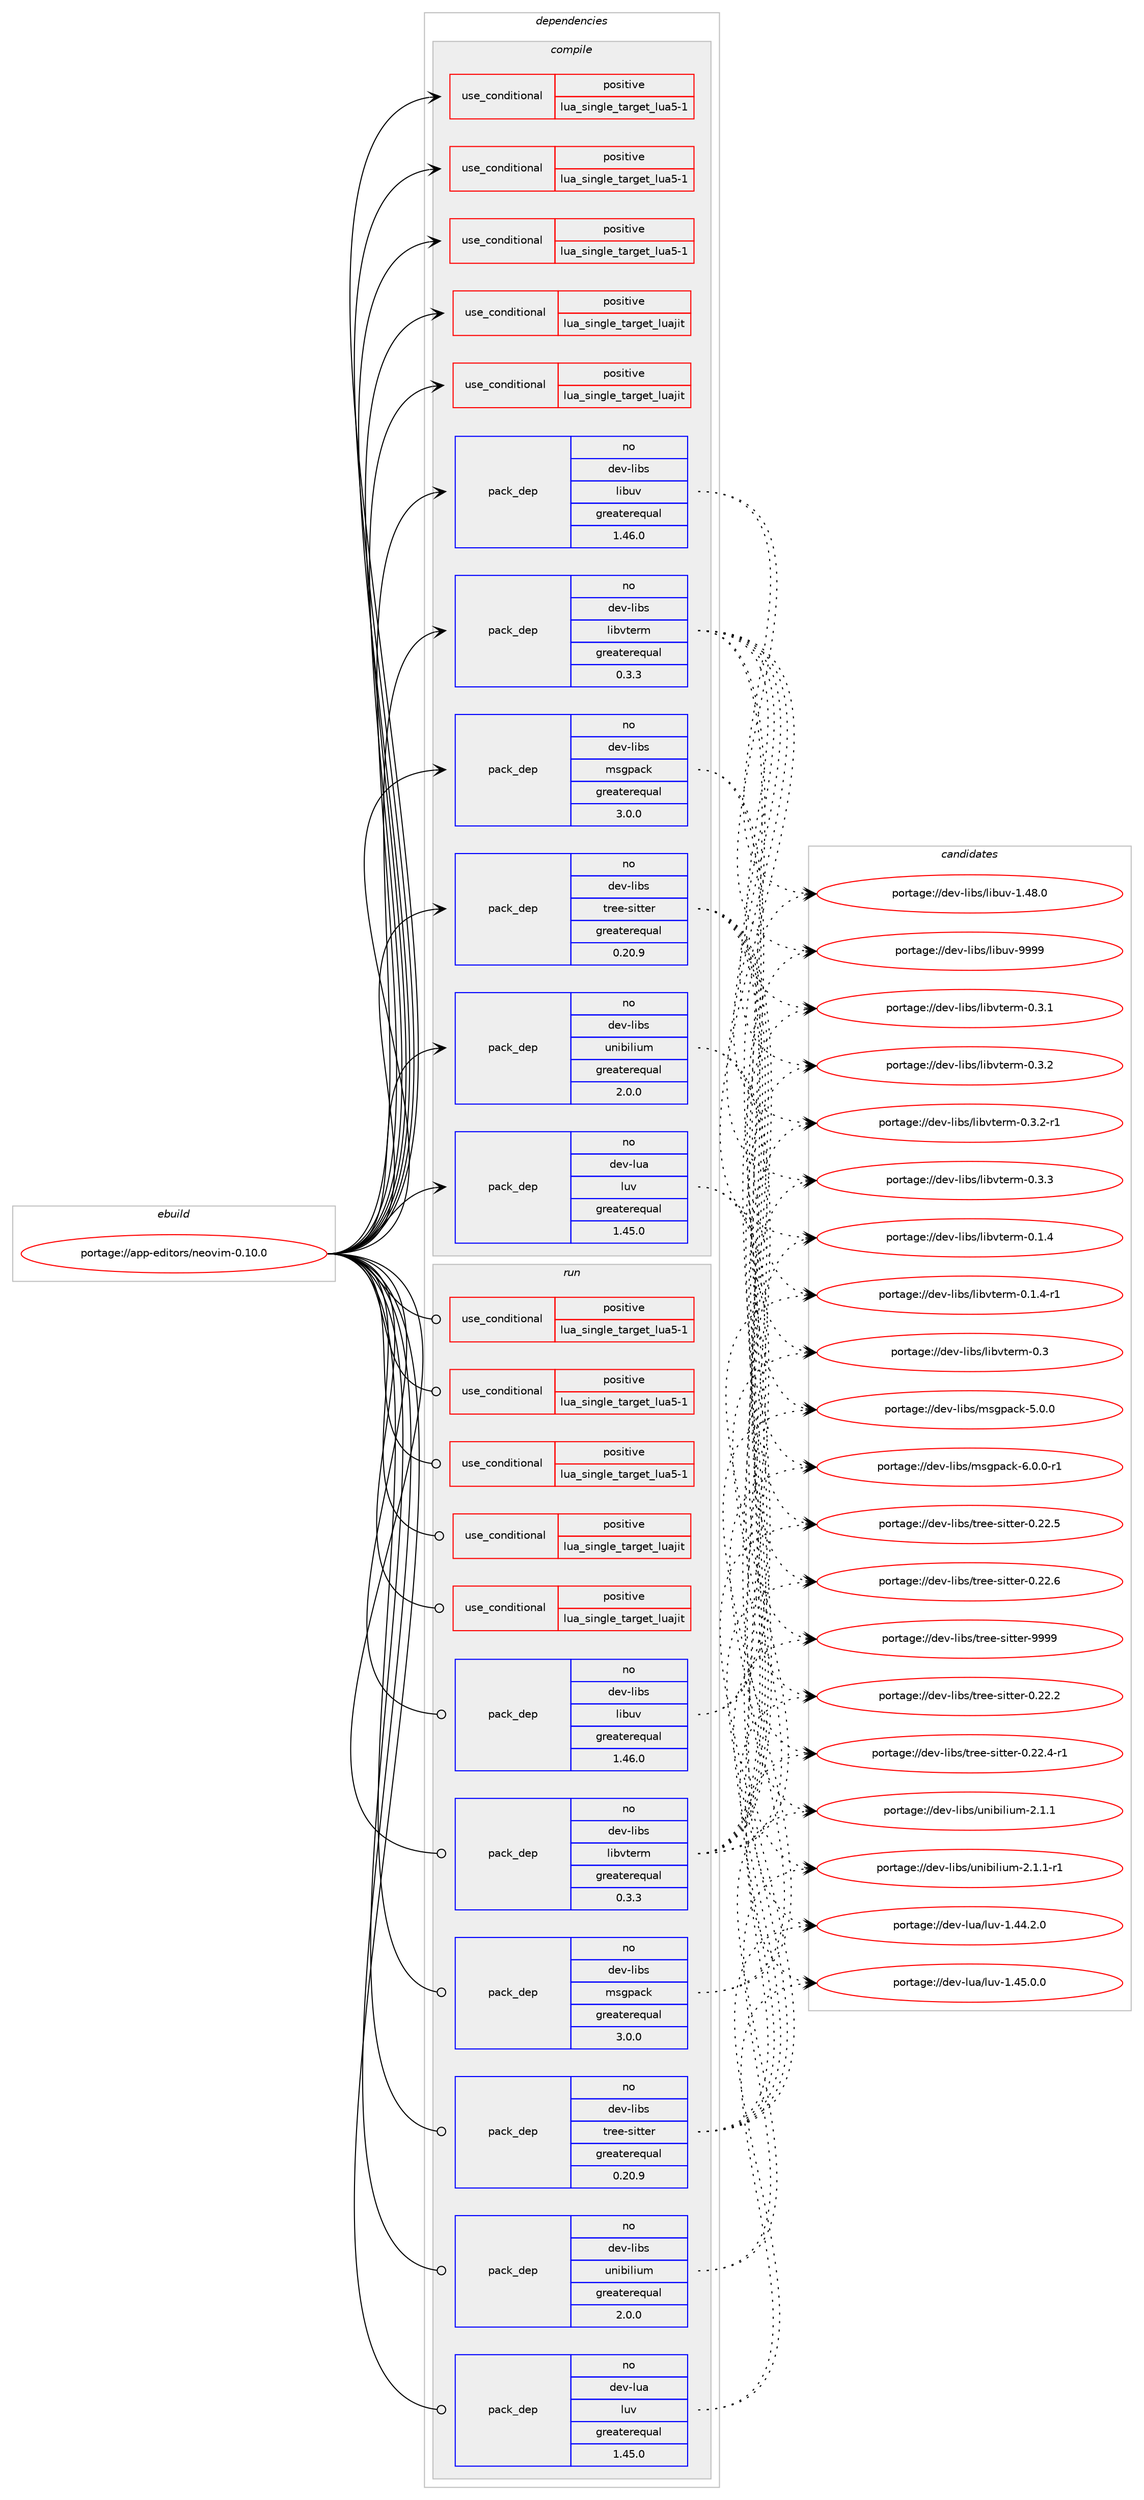 digraph prolog {

# *************
# Graph options
# *************

newrank=true;
concentrate=true;
compound=true;
graph [rankdir=LR,fontname=Helvetica,fontsize=10,ranksep=1.5];#, ranksep=2.5, nodesep=0.2];
edge  [arrowhead=vee];
node  [fontname=Helvetica,fontsize=10];

# **********
# The ebuild
# **********

subgraph cluster_leftcol {
color=gray;
rank=same;
label=<<i>ebuild</i>>;
id [label="portage://app-editors/neovim-0.10.0", color=red, width=4, href="../app-editors/neovim-0.10.0.svg"];
}

# ****************
# The dependencies
# ****************

subgraph cluster_midcol {
color=gray;
label=<<i>dependencies</i>>;
subgraph cluster_compile {
fillcolor="#eeeeee";
style=filled;
label=<<i>compile</i>>;
subgraph cond5332 {
dependency8368 [label=<<TABLE BORDER="0" CELLBORDER="1" CELLSPACING="0" CELLPADDING="4"><TR><TD ROWSPAN="3" CELLPADDING="10">use_conditional</TD></TR><TR><TD>positive</TD></TR><TR><TD>lua_single_target_lua5-1</TD></TR></TABLE>>, shape=none, color=red];
# *** BEGIN UNKNOWN DEPENDENCY TYPE (TODO) ***
# dependency8368 -> package_dependency(portage://app-editors/neovim-0.10.0,install,no,dev-lang,lua,none,[,,],[slot(5.1)],[])
# *** END UNKNOWN DEPENDENCY TYPE (TODO) ***

}
id:e -> dependency8368:w [weight=20,style="solid",arrowhead="vee"];
subgraph cond5333 {
dependency8369 [label=<<TABLE BORDER="0" CELLBORDER="1" CELLSPACING="0" CELLPADDING="4"><TR><TD ROWSPAN="3" CELLPADDING="10">use_conditional</TD></TR><TR><TD>positive</TD></TR><TR><TD>lua_single_target_lua5-1</TD></TR></TABLE>>, shape=none, color=red];
# *** BEGIN UNKNOWN DEPENDENCY TYPE (TODO) ***
# dependency8369 -> package_dependency(portage://app-editors/neovim-0.10.0,install,no,dev-lua,LuaBitOp,none,[,,],[],[use(enable(lua_targets_lua5-1),negative)])
# *** END UNKNOWN DEPENDENCY TYPE (TODO) ***

}
id:e -> dependency8369:w [weight=20,style="solid",arrowhead="vee"];
subgraph cond5334 {
dependency8370 [label=<<TABLE BORDER="0" CELLBORDER="1" CELLSPACING="0" CELLPADDING="4"><TR><TD ROWSPAN="3" CELLPADDING="10">use_conditional</TD></TR><TR><TD>positive</TD></TR><TR><TD>lua_single_target_lua5-1</TD></TR></TABLE>>, shape=none, color=red];
# *** BEGIN UNKNOWN DEPENDENCY TYPE (TODO) ***
# dependency8370 -> package_dependency(portage://app-editors/neovim-0.10.0,install,no,dev-lua,lpeg,none,[,,],[],[use(enable(lua_targets_lua5-1),negative)])
# *** END UNKNOWN DEPENDENCY TYPE (TODO) ***

# *** BEGIN UNKNOWN DEPENDENCY TYPE (TODO) ***
# dependency8370 -> package_dependency(portage://app-editors/neovim-0.10.0,install,no,dev-lua,mpack,none,[,,],[],[use(enable(lua_targets_lua5-1),negative)])
# *** END UNKNOWN DEPENDENCY TYPE (TODO) ***

}
id:e -> dependency8370:w [weight=20,style="solid",arrowhead="vee"];
subgraph cond5335 {
dependency8371 [label=<<TABLE BORDER="0" CELLBORDER="1" CELLSPACING="0" CELLPADDING="4"><TR><TD ROWSPAN="3" CELLPADDING="10">use_conditional</TD></TR><TR><TD>positive</TD></TR><TR><TD>lua_single_target_luajit</TD></TR></TABLE>>, shape=none, color=red];
# *** BEGIN UNKNOWN DEPENDENCY TYPE (TODO) ***
# dependency8371 -> package_dependency(portage://app-editors/neovim-0.10.0,install,no,dev-lang,luajit,none,[,,],any_same_slot,[])
# *** END UNKNOWN DEPENDENCY TYPE (TODO) ***

}
id:e -> dependency8371:w [weight=20,style="solid",arrowhead="vee"];
subgraph cond5336 {
dependency8372 [label=<<TABLE BORDER="0" CELLBORDER="1" CELLSPACING="0" CELLPADDING="4"><TR><TD ROWSPAN="3" CELLPADDING="10">use_conditional</TD></TR><TR><TD>positive</TD></TR><TR><TD>lua_single_target_luajit</TD></TR></TABLE>>, shape=none, color=red];
# *** BEGIN UNKNOWN DEPENDENCY TYPE (TODO) ***
# dependency8372 -> package_dependency(portage://app-editors/neovim-0.10.0,install,no,dev-lua,lpeg,none,[,,],[],[use(enable(lua_targets_luajit),negative)])
# *** END UNKNOWN DEPENDENCY TYPE (TODO) ***

# *** BEGIN UNKNOWN DEPENDENCY TYPE (TODO) ***
# dependency8372 -> package_dependency(portage://app-editors/neovim-0.10.0,install,no,dev-lua,mpack,none,[,,],[],[use(enable(lua_targets_luajit),negative)])
# *** END UNKNOWN DEPENDENCY TYPE (TODO) ***

}
id:e -> dependency8372:w [weight=20,style="solid",arrowhead="vee"];
subgraph pack2912 {
dependency8373 [label=<<TABLE BORDER="0" CELLBORDER="1" CELLSPACING="0" CELLPADDING="4" WIDTH="220"><TR><TD ROWSPAN="6" CELLPADDING="30">pack_dep</TD></TR><TR><TD WIDTH="110">no</TD></TR><TR><TD>dev-libs</TD></TR><TR><TD>libuv</TD></TR><TR><TD>greaterequal</TD></TR><TR><TD>1.46.0</TD></TR></TABLE>>, shape=none, color=blue];
}
id:e -> dependency8373:w [weight=20,style="solid",arrowhead="vee"];
subgraph pack2913 {
dependency8374 [label=<<TABLE BORDER="0" CELLBORDER="1" CELLSPACING="0" CELLPADDING="4" WIDTH="220"><TR><TD ROWSPAN="6" CELLPADDING="30">pack_dep</TD></TR><TR><TD WIDTH="110">no</TD></TR><TR><TD>dev-libs</TD></TR><TR><TD>libvterm</TD></TR><TR><TD>greaterequal</TD></TR><TR><TD>0.3.3</TD></TR></TABLE>>, shape=none, color=blue];
}
id:e -> dependency8374:w [weight=20,style="solid",arrowhead="vee"];
subgraph pack2914 {
dependency8375 [label=<<TABLE BORDER="0" CELLBORDER="1" CELLSPACING="0" CELLPADDING="4" WIDTH="220"><TR><TD ROWSPAN="6" CELLPADDING="30">pack_dep</TD></TR><TR><TD WIDTH="110">no</TD></TR><TR><TD>dev-libs</TD></TR><TR><TD>msgpack</TD></TR><TR><TD>greaterequal</TD></TR><TR><TD>3.0.0</TD></TR></TABLE>>, shape=none, color=blue];
}
id:e -> dependency8375:w [weight=20,style="solid",arrowhead="vee"];
subgraph pack2915 {
dependency8376 [label=<<TABLE BORDER="0" CELLBORDER="1" CELLSPACING="0" CELLPADDING="4" WIDTH="220"><TR><TD ROWSPAN="6" CELLPADDING="30">pack_dep</TD></TR><TR><TD WIDTH="110">no</TD></TR><TR><TD>dev-libs</TD></TR><TR><TD>tree-sitter</TD></TR><TR><TD>greaterequal</TD></TR><TR><TD>0.20.9</TD></TR></TABLE>>, shape=none, color=blue];
}
id:e -> dependency8376:w [weight=20,style="solid",arrowhead="vee"];
subgraph pack2916 {
dependency8377 [label=<<TABLE BORDER="0" CELLBORDER="1" CELLSPACING="0" CELLPADDING="4" WIDTH="220"><TR><TD ROWSPAN="6" CELLPADDING="30">pack_dep</TD></TR><TR><TD WIDTH="110">no</TD></TR><TR><TD>dev-libs</TD></TR><TR><TD>unibilium</TD></TR><TR><TD>greaterequal</TD></TR><TR><TD>2.0.0</TD></TR></TABLE>>, shape=none, color=blue];
}
id:e -> dependency8377:w [weight=20,style="solid",arrowhead="vee"];
subgraph pack2917 {
dependency8378 [label=<<TABLE BORDER="0" CELLBORDER="1" CELLSPACING="0" CELLPADDING="4" WIDTH="220"><TR><TD ROWSPAN="6" CELLPADDING="30">pack_dep</TD></TR><TR><TD WIDTH="110">no</TD></TR><TR><TD>dev-lua</TD></TR><TR><TD>luv</TD></TR><TR><TD>greaterequal</TD></TR><TR><TD>1.45.0</TD></TR></TABLE>>, shape=none, color=blue];
}
id:e -> dependency8378:w [weight=20,style="solid",arrowhead="vee"];
}
subgraph cluster_compileandrun {
fillcolor="#eeeeee";
style=filled;
label=<<i>compile and run</i>>;
}
subgraph cluster_run {
fillcolor="#eeeeee";
style=filled;
label=<<i>run</i>>;
subgraph cond5337 {
dependency8379 [label=<<TABLE BORDER="0" CELLBORDER="1" CELLSPACING="0" CELLPADDING="4"><TR><TD ROWSPAN="3" CELLPADDING="10">use_conditional</TD></TR><TR><TD>positive</TD></TR><TR><TD>lua_single_target_lua5-1</TD></TR></TABLE>>, shape=none, color=red];
# *** BEGIN UNKNOWN DEPENDENCY TYPE (TODO) ***
# dependency8379 -> package_dependency(portage://app-editors/neovim-0.10.0,run,no,dev-lang,lua,none,[,,],[slot(5.1)],[])
# *** END UNKNOWN DEPENDENCY TYPE (TODO) ***

}
id:e -> dependency8379:w [weight=20,style="solid",arrowhead="odot"];
subgraph cond5338 {
dependency8380 [label=<<TABLE BORDER="0" CELLBORDER="1" CELLSPACING="0" CELLPADDING="4"><TR><TD ROWSPAN="3" CELLPADDING="10">use_conditional</TD></TR><TR><TD>positive</TD></TR><TR><TD>lua_single_target_lua5-1</TD></TR></TABLE>>, shape=none, color=red];
# *** BEGIN UNKNOWN DEPENDENCY TYPE (TODO) ***
# dependency8380 -> package_dependency(portage://app-editors/neovim-0.10.0,run,no,dev-lua,LuaBitOp,none,[,,],[],[use(enable(lua_targets_lua5-1),negative)])
# *** END UNKNOWN DEPENDENCY TYPE (TODO) ***

}
id:e -> dependency8380:w [weight=20,style="solid",arrowhead="odot"];
subgraph cond5339 {
dependency8381 [label=<<TABLE BORDER="0" CELLBORDER="1" CELLSPACING="0" CELLPADDING="4"><TR><TD ROWSPAN="3" CELLPADDING="10">use_conditional</TD></TR><TR><TD>positive</TD></TR><TR><TD>lua_single_target_lua5-1</TD></TR></TABLE>>, shape=none, color=red];
# *** BEGIN UNKNOWN DEPENDENCY TYPE (TODO) ***
# dependency8381 -> package_dependency(portage://app-editors/neovim-0.10.0,run,no,dev-lua,lpeg,none,[,,],[],[use(enable(lua_targets_lua5-1),negative)])
# *** END UNKNOWN DEPENDENCY TYPE (TODO) ***

# *** BEGIN UNKNOWN DEPENDENCY TYPE (TODO) ***
# dependency8381 -> package_dependency(portage://app-editors/neovim-0.10.0,run,no,dev-lua,mpack,none,[,,],[],[use(enable(lua_targets_lua5-1),negative)])
# *** END UNKNOWN DEPENDENCY TYPE (TODO) ***

}
id:e -> dependency8381:w [weight=20,style="solid",arrowhead="odot"];
subgraph cond5340 {
dependency8382 [label=<<TABLE BORDER="0" CELLBORDER="1" CELLSPACING="0" CELLPADDING="4"><TR><TD ROWSPAN="3" CELLPADDING="10">use_conditional</TD></TR><TR><TD>positive</TD></TR><TR><TD>lua_single_target_luajit</TD></TR></TABLE>>, shape=none, color=red];
# *** BEGIN UNKNOWN DEPENDENCY TYPE (TODO) ***
# dependency8382 -> package_dependency(portage://app-editors/neovim-0.10.0,run,no,dev-lang,luajit,none,[,,],any_same_slot,[])
# *** END UNKNOWN DEPENDENCY TYPE (TODO) ***

}
id:e -> dependency8382:w [weight=20,style="solid",arrowhead="odot"];
subgraph cond5341 {
dependency8383 [label=<<TABLE BORDER="0" CELLBORDER="1" CELLSPACING="0" CELLPADDING="4"><TR><TD ROWSPAN="3" CELLPADDING="10">use_conditional</TD></TR><TR><TD>positive</TD></TR><TR><TD>lua_single_target_luajit</TD></TR></TABLE>>, shape=none, color=red];
# *** BEGIN UNKNOWN DEPENDENCY TYPE (TODO) ***
# dependency8383 -> package_dependency(portage://app-editors/neovim-0.10.0,run,no,dev-lua,lpeg,none,[,,],[],[use(enable(lua_targets_luajit),negative)])
# *** END UNKNOWN DEPENDENCY TYPE (TODO) ***

# *** BEGIN UNKNOWN DEPENDENCY TYPE (TODO) ***
# dependency8383 -> package_dependency(portage://app-editors/neovim-0.10.0,run,no,dev-lua,mpack,none,[,,],[],[use(enable(lua_targets_luajit),negative)])
# *** END UNKNOWN DEPENDENCY TYPE (TODO) ***

}
id:e -> dependency8383:w [weight=20,style="solid",arrowhead="odot"];
# *** BEGIN UNKNOWN DEPENDENCY TYPE (TODO) ***
# id -> package_dependency(portage://app-editors/neovim-0.10.0,run,no,app-eselect,eselect-vi,none,[,,],[],[])
# *** END UNKNOWN DEPENDENCY TYPE (TODO) ***

subgraph pack2918 {
dependency8384 [label=<<TABLE BORDER="0" CELLBORDER="1" CELLSPACING="0" CELLPADDING="4" WIDTH="220"><TR><TD ROWSPAN="6" CELLPADDING="30">pack_dep</TD></TR><TR><TD WIDTH="110">no</TD></TR><TR><TD>dev-libs</TD></TR><TR><TD>libuv</TD></TR><TR><TD>greaterequal</TD></TR><TR><TD>1.46.0</TD></TR></TABLE>>, shape=none, color=blue];
}
id:e -> dependency8384:w [weight=20,style="solid",arrowhead="odot"];
subgraph pack2919 {
dependency8385 [label=<<TABLE BORDER="0" CELLBORDER="1" CELLSPACING="0" CELLPADDING="4" WIDTH="220"><TR><TD ROWSPAN="6" CELLPADDING="30">pack_dep</TD></TR><TR><TD WIDTH="110">no</TD></TR><TR><TD>dev-libs</TD></TR><TR><TD>libvterm</TD></TR><TR><TD>greaterequal</TD></TR><TR><TD>0.3.3</TD></TR></TABLE>>, shape=none, color=blue];
}
id:e -> dependency8385:w [weight=20,style="solid",arrowhead="odot"];
subgraph pack2920 {
dependency8386 [label=<<TABLE BORDER="0" CELLBORDER="1" CELLSPACING="0" CELLPADDING="4" WIDTH="220"><TR><TD ROWSPAN="6" CELLPADDING="30">pack_dep</TD></TR><TR><TD WIDTH="110">no</TD></TR><TR><TD>dev-libs</TD></TR><TR><TD>msgpack</TD></TR><TR><TD>greaterequal</TD></TR><TR><TD>3.0.0</TD></TR></TABLE>>, shape=none, color=blue];
}
id:e -> dependency8386:w [weight=20,style="solid",arrowhead="odot"];
subgraph pack2921 {
dependency8387 [label=<<TABLE BORDER="0" CELLBORDER="1" CELLSPACING="0" CELLPADDING="4" WIDTH="220"><TR><TD ROWSPAN="6" CELLPADDING="30">pack_dep</TD></TR><TR><TD WIDTH="110">no</TD></TR><TR><TD>dev-libs</TD></TR><TR><TD>tree-sitter</TD></TR><TR><TD>greaterequal</TD></TR><TR><TD>0.20.9</TD></TR></TABLE>>, shape=none, color=blue];
}
id:e -> dependency8387:w [weight=20,style="solid",arrowhead="odot"];
subgraph pack2922 {
dependency8388 [label=<<TABLE BORDER="0" CELLBORDER="1" CELLSPACING="0" CELLPADDING="4" WIDTH="220"><TR><TD ROWSPAN="6" CELLPADDING="30">pack_dep</TD></TR><TR><TD WIDTH="110">no</TD></TR><TR><TD>dev-libs</TD></TR><TR><TD>unibilium</TD></TR><TR><TD>greaterequal</TD></TR><TR><TD>2.0.0</TD></TR></TABLE>>, shape=none, color=blue];
}
id:e -> dependency8388:w [weight=20,style="solid",arrowhead="odot"];
subgraph pack2923 {
dependency8389 [label=<<TABLE BORDER="0" CELLBORDER="1" CELLSPACING="0" CELLPADDING="4" WIDTH="220"><TR><TD ROWSPAN="6" CELLPADDING="30">pack_dep</TD></TR><TR><TD WIDTH="110">no</TD></TR><TR><TD>dev-lua</TD></TR><TR><TD>luv</TD></TR><TR><TD>greaterequal</TD></TR><TR><TD>1.45.0</TD></TR></TABLE>>, shape=none, color=blue];
}
id:e -> dependency8389:w [weight=20,style="solid",arrowhead="odot"];
}
}

# **************
# The candidates
# **************

subgraph cluster_choices {
rank=same;
color=gray;
label=<<i>candidates</i>>;

subgraph choice2912 {
color=black;
nodesep=1;
choice1001011184510810598115471081059811711845494652564648 [label="portage://dev-libs/libuv-1.48.0", color=red, width=4,href="../dev-libs/libuv-1.48.0.svg"];
choice100101118451081059811547108105981171184557575757 [label="portage://dev-libs/libuv-9999", color=red, width=4,href="../dev-libs/libuv-9999.svg"];
dependency8373:e -> choice1001011184510810598115471081059811711845494652564648:w [style=dotted,weight="100"];
dependency8373:e -> choice100101118451081059811547108105981171184557575757:w [style=dotted,weight="100"];
}
subgraph choice2913 {
color=black;
nodesep=1;
choice10010111845108105981154710810598118116101114109454846494652 [label="portage://dev-libs/libvterm-0.1.4", color=red, width=4,href="../dev-libs/libvterm-0.1.4.svg"];
choice100101118451081059811547108105981181161011141094548464946524511449 [label="portage://dev-libs/libvterm-0.1.4-r1", color=red, width=4,href="../dev-libs/libvterm-0.1.4-r1.svg"];
choice1001011184510810598115471081059811811610111410945484651 [label="portage://dev-libs/libvterm-0.3", color=red, width=4,href="../dev-libs/libvterm-0.3.svg"];
choice10010111845108105981154710810598118116101114109454846514649 [label="portage://dev-libs/libvterm-0.3.1", color=red, width=4,href="../dev-libs/libvterm-0.3.1.svg"];
choice10010111845108105981154710810598118116101114109454846514650 [label="portage://dev-libs/libvterm-0.3.2", color=red, width=4,href="../dev-libs/libvterm-0.3.2.svg"];
choice100101118451081059811547108105981181161011141094548465146504511449 [label="portage://dev-libs/libvterm-0.3.2-r1", color=red, width=4,href="../dev-libs/libvterm-0.3.2-r1.svg"];
choice10010111845108105981154710810598118116101114109454846514651 [label="portage://dev-libs/libvterm-0.3.3", color=red, width=4,href="../dev-libs/libvterm-0.3.3.svg"];
dependency8374:e -> choice10010111845108105981154710810598118116101114109454846494652:w [style=dotted,weight="100"];
dependency8374:e -> choice100101118451081059811547108105981181161011141094548464946524511449:w [style=dotted,weight="100"];
dependency8374:e -> choice1001011184510810598115471081059811811610111410945484651:w [style=dotted,weight="100"];
dependency8374:e -> choice10010111845108105981154710810598118116101114109454846514649:w [style=dotted,weight="100"];
dependency8374:e -> choice10010111845108105981154710810598118116101114109454846514650:w [style=dotted,weight="100"];
dependency8374:e -> choice100101118451081059811547108105981181161011141094548465146504511449:w [style=dotted,weight="100"];
dependency8374:e -> choice10010111845108105981154710810598118116101114109454846514651:w [style=dotted,weight="100"];
}
subgraph choice2914 {
color=black;
nodesep=1;
choice1001011184510810598115471091151031129799107455346484648 [label="portage://dev-libs/msgpack-5.0.0", color=red, width=4,href="../dev-libs/msgpack-5.0.0.svg"];
choice10010111845108105981154710911510311297991074554464846484511449 [label="portage://dev-libs/msgpack-6.0.0-r1", color=red, width=4,href="../dev-libs/msgpack-6.0.0-r1.svg"];
dependency8375:e -> choice1001011184510810598115471091151031129799107455346484648:w [style=dotted,weight="100"];
dependency8375:e -> choice10010111845108105981154710911510311297991074554464846484511449:w [style=dotted,weight="100"];
}
subgraph choice2915 {
color=black;
nodesep=1;
choice1001011184510810598115471161141011014511510511611610111445484650504650 [label="portage://dev-libs/tree-sitter-0.22.2", color=red, width=4,href="../dev-libs/tree-sitter-0.22.2.svg"];
choice10010111845108105981154711611410110145115105116116101114454846505046524511449 [label="portage://dev-libs/tree-sitter-0.22.4-r1", color=red, width=4,href="../dev-libs/tree-sitter-0.22.4-r1.svg"];
choice1001011184510810598115471161141011014511510511611610111445484650504653 [label="portage://dev-libs/tree-sitter-0.22.5", color=red, width=4,href="../dev-libs/tree-sitter-0.22.5.svg"];
choice1001011184510810598115471161141011014511510511611610111445484650504654 [label="portage://dev-libs/tree-sitter-0.22.6", color=red, width=4,href="../dev-libs/tree-sitter-0.22.6.svg"];
choice100101118451081059811547116114101101451151051161161011144557575757 [label="portage://dev-libs/tree-sitter-9999", color=red, width=4,href="../dev-libs/tree-sitter-9999.svg"];
dependency8376:e -> choice1001011184510810598115471161141011014511510511611610111445484650504650:w [style=dotted,weight="100"];
dependency8376:e -> choice10010111845108105981154711611410110145115105116116101114454846505046524511449:w [style=dotted,weight="100"];
dependency8376:e -> choice1001011184510810598115471161141011014511510511611610111445484650504653:w [style=dotted,weight="100"];
dependency8376:e -> choice1001011184510810598115471161141011014511510511611610111445484650504654:w [style=dotted,weight="100"];
dependency8376:e -> choice100101118451081059811547116114101101451151051161161011144557575757:w [style=dotted,weight="100"];
}
subgraph choice2916 {
color=black;
nodesep=1;
choice10010111845108105981154711711010598105108105117109455046494649 [label="portage://dev-libs/unibilium-2.1.1", color=red, width=4,href="../dev-libs/unibilium-2.1.1.svg"];
choice100101118451081059811547117110105981051081051171094550464946494511449 [label="portage://dev-libs/unibilium-2.1.1-r1", color=red, width=4,href="../dev-libs/unibilium-2.1.1-r1.svg"];
dependency8377:e -> choice10010111845108105981154711711010598105108105117109455046494649:w [style=dotted,weight="100"];
dependency8377:e -> choice100101118451081059811547117110105981051081051171094550464946494511449:w [style=dotted,weight="100"];
}
subgraph choice2917 {
color=black;
nodesep=1;
choice100101118451081179747108117118454946525246504648 [label="portage://dev-lua/luv-1.44.2.0", color=red, width=4,href="../dev-lua/luv-1.44.2.0.svg"];
choice100101118451081179747108117118454946525346484648 [label="portage://dev-lua/luv-1.45.0.0", color=red, width=4,href="../dev-lua/luv-1.45.0.0.svg"];
dependency8378:e -> choice100101118451081179747108117118454946525246504648:w [style=dotted,weight="100"];
dependency8378:e -> choice100101118451081179747108117118454946525346484648:w [style=dotted,weight="100"];
}
subgraph choice2918 {
color=black;
nodesep=1;
choice1001011184510810598115471081059811711845494652564648 [label="portage://dev-libs/libuv-1.48.0", color=red, width=4,href="../dev-libs/libuv-1.48.0.svg"];
choice100101118451081059811547108105981171184557575757 [label="portage://dev-libs/libuv-9999", color=red, width=4,href="../dev-libs/libuv-9999.svg"];
dependency8384:e -> choice1001011184510810598115471081059811711845494652564648:w [style=dotted,weight="100"];
dependency8384:e -> choice100101118451081059811547108105981171184557575757:w [style=dotted,weight="100"];
}
subgraph choice2919 {
color=black;
nodesep=1;
choice10010111845108105981154710810598118116101114109454846494652 [label="portage://dev-libs/libvterm-0.1.4", color=red, width=4,href="../dev-libs/libvterm-0.1.4.svg"];
choice100101118451081059811547108105981181161011141094548464946524511449 [label="portage://dev-libs/libvterm-0.1.4-r1", color=red, width=4,href="../dev-libs/libvterm-0.1.4-r1.svg"];
choice1001011184510810598115471081059811811610111410945484651 [label="portage://dev-libs/libvterm-0.3", color=red, width=4,href="../dev-libs/libvterm-0.3.svg"];
choice10010111845108105981154710810598118116101114109454846514649 [label="portage://dev-libs/libvterm-0.3.1", color=red, width=4,href="../dev-libs/libvterm-0.3.1.svg"];
choice10010111845108105981154710810598118116101114109454846514650 [label="portage://dev-libs/libvterm-0.3.2", color=red, width=4,href="../dev-libs/libvterm-0.3.2.svg"];
choice100101118451081059811547108105981181161011141094548465146504511449 [label="portage://dev-libs/libvterm-0.3.2-r1", color=red, width=4,href="../dev-libs/libvterm-0.3.2-r1.svg"];
choice10010111845108105981154710810598118116101114109454846514651 [label="portage://dev-libs/libvterm-0.3.3", color=red, width=4,href="../dev-libs/libvterm-0.3.3.svg"];
dependency8385:e -> choice10010111845108105981154710810598118116101114109454846494652:w [style=dotted,weight="100"];
dependency8385:e -> choice100101118451081059811547108105981181161011141094548464946524511449:w [style=dotted,weight="100"];
dependency8385:e -> choice1001011184510810598115471081059811811610111410945484651:w [style=dotted,weight="100"];
dependency8385:e -> choice10010111845108105981154710810598118116101114109454846514649:w [style=dotted,weight="100"];
dependency8385:e -> choice10010111845108105981154710810598118116101114109454846514650:w [style=dotted,weight="100"];
dependency8385:e -> choice100101118451081059811547108105981181161011141094548465146504511449:w [style=dotted,weight="100"];
dependency8385:e -> choice10010111845108105981154710810598118116101114109454846514651:w [style=dotted,weight="100"];
}
subgraph choice2920 {
color=black;
nodesep=1;
choice1001011184510810598115471091151031129799107455346484648 [label="portage://dev-libs/msgpack-5.0.0", color=red, width=4,href="../dev-libs/msgpack-5.0.0.svg"];
choice10010111845108105981154710911510311297991074554464846484511449 [label="portage://dev-libs/msgpack-6.0.0-r1", color=red, width=4,href="../dev-libs/msgpack-6.0.0-r1.svg"];
dependency8386:e -> choice1001011184510810598115471091151031129799107455346484648:w [style=dotted,weight="100"];
dependency8386:e -> choice10010111845108105981154710911510311297991074554464846484511449:w [style=dotted,weight="100"];
}
subgraph choice2921 {
color=black;
nodesep=1;
choice1001011184510810598115471161141011014511510511611610111445484650504650 [label="portage://dev-libs/tree-sitter-0.22.2", color=red, width=4,href="../dev-libs/tree-sitter-0.22.2.svg"];
choice10010111845108105981154711611410110145115105116116101114454846505046524511449 [label="portage://dev-libs/tree-sitter-0.22.4-r1", color=red, width=4,href="../dev-libs/tree-sitter-0.22.4-r1.svg"];
choice1001011184510810598115471161141011014511510511611610111445484650504653 [label="portage://dev-libs/tree-sitter-0.22.5", color=red, width=4,href="../dev-libs/tree-sitter-0.22.5.svg"];
choice1001011184510810598115471161141011014511510511611610111445484650504654 [label="portage://dev-libs/tree-sitter-0.22.6", color=red, width=4,href="../dev-libs/tree-sitter-0.22.6.svg"];
choice100101118451081059811547116114101101451151051161161011144557575757 [label="portage://dev-libs/tree-sitter-9999", color=red, width=4,href="../dev-libs/tree-sitter-9999.svg"];
dependency8387:e -> choice1001011184510810598115471161141011014511510511611610111445484650504650:w [style=dotted,weight="100"];
dependency8387:e -> choice10010111845108105981154711611410110145115105116116101114454846505046524511449:w [style=dotted,weight="100"];
dependency8387:e -> choice1001011184510810598115471161141011014511510511611610111445484650504653:w [style=dotted,weight="100"];
dependency8387:e -> choice1001011184510810598115471161141011014511510511611610111445484650504654:w [style=dotted,weight="100"];
dependency8387:e -> choice100101118451081059811547116114101101451151051161161011144557575757:w [style=dotted,weight="100"];
}
subgraph choice2922 {
color=black;
nodesep=1;
choice10010111845108105981154711711010598105108105117109455046494649 [label="portage://dev-libs/unibilium-2.1.1", color=red, width=4,href="../dev-libs/unibilium-2.1.1.svg"];
choice100101118451081059811547117110105981051081051171094550464946494511449 [label="portage://dev-libs/unibilium-2.1.1-r1", color=red, width=4,href="../dev-libs/unibilium-2.1.1-r1.svg"];
dependency8388:e -> choice10010111845108105981154711711010598105108105117109455046494649:w [style=dotted,weight="100"];
dependency8388:e -> choice100101118451081059811547117110105981051081051171094550464946494511449:w [style=dotted,weight="100"];
}
subgraph choice2923 {
color=black;
nodesep=1;
choice100101118451081179747108117118454946525246504648 [label="portage://dev-lua/luv-1.44.2.0", color=red, width=4,href="../dev-lua/luv-1.44.2.0.svg"];
choice100101118451081179747108117118454946525346484648 [label="portage://dev-lua/luv-1.45.0.0", color=red, width=4,href="../dev-lua/luv-1.45.0.0.svg"];
dependency8389:e -> choice100101118451081179747108117118454946525246504648:w [style=dotted,weight="100"];
dependency8389:e -> choice100101118451081179747108117118454946525346484648:w [style=dotted,weight="100"];
}
}

}
